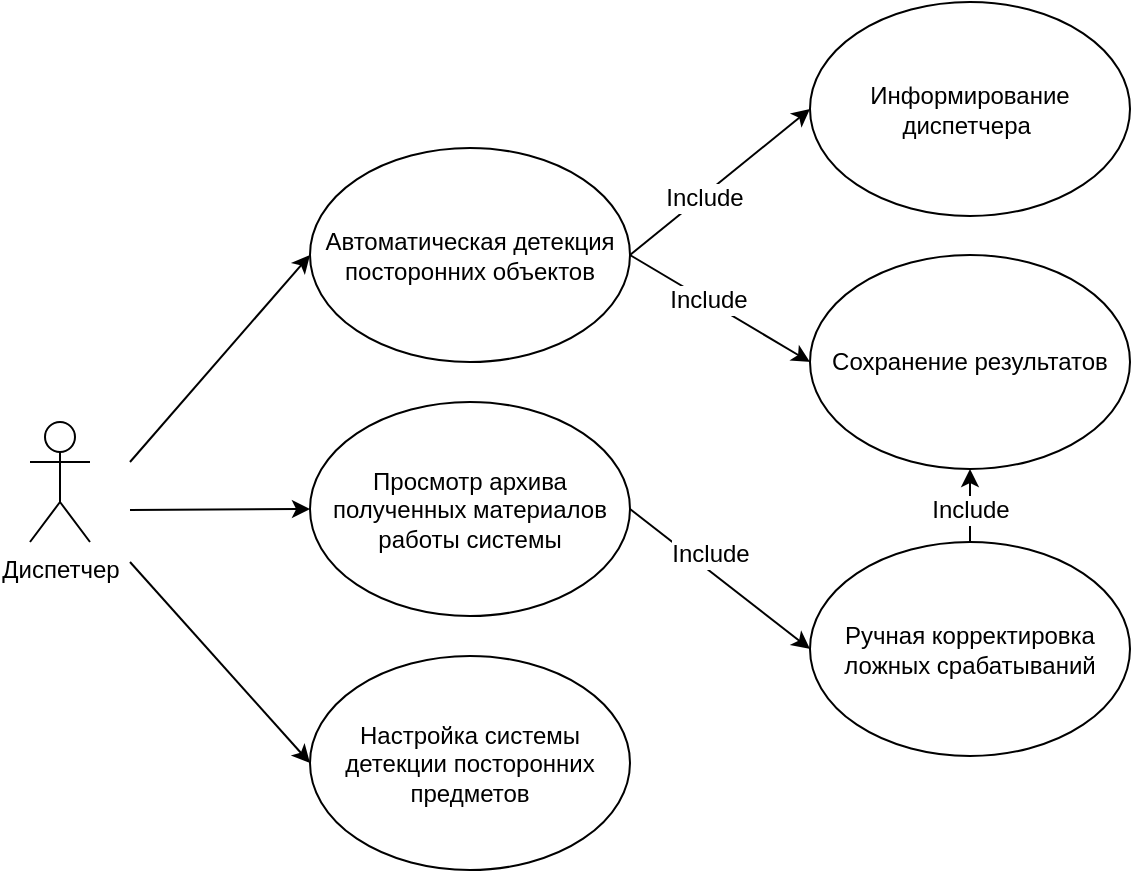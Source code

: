 <mxfile version="12.1.4" type="github" pages="1">
  <diagram id="VXXBErPaRREkLx4e3aFS" name="Page-1">
    <mxGraphModel dx="1024" dy="519" grid="1" gridSize="10" guides="1" tooltips="1" connect="1" arrows="1" fold="1" page="1" pageScale="1" pageWidth="827" pageHeight="1169" math="0" shadow="0">
      <root>
        <mxCell id="0"/>
        <mxCell id="1" parent="0"/>
        <mxCell id="sgS9pfxcDWxUZ_WW0lkM-1" value="Диспетчер" style="shape=umlActor;verticalLabelPosition=bottom;labelBackgroundColor=#ffffff;verticalAlign=top;html=1;outlineConnect=0;" parent="1" vertex="1">
          <mxGeometry x="80" y="350" width="30" height="60" as="geometry"/>
        </mxCell>
        <mxCell id="sgS9pfxcDWxUZ_WW0lkM-2" value="Автоматическая детекция посторонних объектов" style="ellipse;whiteSpace=wrap;html=1;" parent="1" vertex="1">
          <mxGeometry x="220" y="213" width="160" height="107" as="geometry"/>
        </mxCell>
        <mxCell id="sgS9pfxcDWxUZ_WW0lkM-5" value="Просмотр архива полученных материалов работы системы" style="ellipse;whiteSpace=wrap;html=1;" parent="1" vertex="1">
          <mxGeometry x="220" y="340" width="160" height="107" as="geometry"/>
        </mxCell>
        <mxCell id="sgS9pfxcDWxUZ_WW0lkM-6" value="Настройка системы детекции посторонних предметов" style="ellipse;whiteSpace=wrap;html=1;" parent="1" vertex="1">
          <mxGeometry x="220" y="467" width="160" height="107" as="geometry"/>
        </mxCell>
        <mxCell id="sgS9pfxcDWxUZ_WW0lkM-7" value="Ручная корректировка ложных срабатываний" style="ellipse;whiteSpace=wrap;html=1;" parent="1" vertex="1">
          <mxGeometry x="470" y="410" width="160" height="107" as="geometry"/>
        </mxCell>
        <mxCell id="sgS9pfxcDWxUZ_WW0lkM-8" value="Сохранение результатов" style="ellipse;whiteSpace=wrap;html=1;" parent="1" vertex="1">
          <mxGeometry x="470" y="266.5" width="160" height="107" as="geometry"/>
        </mxCell>
        <mxCell id="sgS9pfxcDWxUZ_WW0lkM-10" value="Информирование диспетчера&amp;nbsp;" style="ellipse;whiteSpace=wrap;html=1;" parent="1" vertex="1">
          <mxGeometry x="470" y="140" width="160" height="107" as="geometry"/>
        </mxCell>
        <mxCell id="sgS9pfxcDWxUZ_WW0lkM-12" value="" style="endArrow=classic;html=1;entryX=0;entryY=0.5;entryDx=0;entryDy=0;" parent="1" target="sgS9pfxcDWxUZ_WW0lkM-2" edge="1">
          <mxGeometry width="50" height="50" relative="1" as="geometry">
            <mxPoint x="130" y="370" as="sourcePoint"/>
            <mxPoint x="230" y="280" as="targetPoint"/>
          </mxGeometry>
        </mxCell>
        <mxCell id="sgS9pfxcDWxUZ_WW0lkM-13" value="" style="endArrow=classic;html=1;entryX=0;entryY=0.5;entryDx=0;entryDy=0;" parent="1" target="sgS9pfxcDWxUZ_WW0lkM-5" edge="1">
          <mxGeometry width="50" height="50" relative="1" as="geometry">
            <mxPoint x="130" y="394" as="sourcePoint"/>
            <mxPoint x="210" y="450" as="targetPoint"/>
          </mxGeometry>
        </mxCell>
        <mxCell id="sgS9pfxcDWxUZ_WW0lkM-14" value="" style="endArrow=classic;html=1;entryX=0;entryY=0.5;entryDx=0;entryDy=0;" parent="1" target="sgS9pfxcDWxUZ_WW0lkM-6" edge="1">
          <mxGeometry width="50" height="50" relative="1" as="geometry">
            <mxPoint x="130" y="420" as="sourcePoint"/>
            <mxPoint x="220" y="390" as="targetPoint"/>
          </mxGeometry>
        </mxCell>
        <mxCell id="sgS9pfxcDWxUZ_WW0lkM-15" value="" style="endArrow=classic;html=1;exitX=1;exitY=0.5;exitDx=0;exitDy=0;entryX=0;entryY=0.5;entryDx=0;entryDy=0;" parent="1" source="sgS9pfxcDWxUZ_WW0lkM-2" target="sgS9pfxcDWxUZ_WW0lkM-10" edge="1">
          <mxGeometry width="50" height="50" relative="1" as="geometry">
            <mxPoint x="350" y="140" as="sourcePoint"/>
            <mxPoint x="400" y="90" as="targetPoint"/>
          </mxGeometry>
        </mxCell>
        <mxCell id="ZcM-CEc13TvA1Z4drTZw-3" value="Include" style="text;html=1;resizable=0;points=[];align=center;verticalAlign=middle;labelBackgroundColor=#ffffff;" parent="sgS9pfxcDWxUZ_WW0lkM-15" vertex="1" connectable="0">
          <mxGeometry x="-0.193" y="-1" relative="1" as="geometry">
            <mxPoint as="offset"/>
          </mxGeometry>
        </mxCell>
        <mxCell id="sgS9pfxcDWxUZ_WW0lkM-16" value="" style="endArrow=classic;html=1;exitX=1;exitY=0.5;exitDx=0;exitDy=0;entryX=0;entryY=0.5;entryDx=0;entryDy=0;" parent="1" source="sgS9pfxcDWxUZ_WW0lkM-2" target="sgS9pfxcDWxUZ_WW0lkM-8" edge="1">
          <mxGeometry width="50" height="50" relative="1" as="geometry">
            <mxPoint x="430" y="250" as="sourcePoint"/>
            <mxPoint x="480" y="200" as="targetPoint"/>
          </mxGeometry>
        </mxCell>
        <mxCell id="ZcM-CEc13TvA1Z4drTZw-4" value="Include" style="text;html=1;resizable=0;points=[];align=center;verticalAlign=middle;labelBackgroundColor=#ffffff;" parent="sgS9pfxcDWxUZ_WW0lkM-16" vertex="1" connectable="0">
          <mxGeometry x="-0.148" y="1" relative="1" as="geometry">
            <mxPoint as="offset"/>
          </mxGeometry>
        </mxCell>
        <mxCell id="sgS9pfxcDWxUZ_WW0lkM-17" value="" style="endArrow=classic;html=1;exitX=1;exitY=0.5;exitDx=0;exitDy=0;entryX=0;entryY=0.5;entryDx=0;entryDy=0;" parent="1" source="sgS9pfxcDWxUZ_WW0lkM-5" target="sgS9pfxcDWxUZ_WW0lkM-7" edge="1">
          <mxGeometry width="50" height="50" relative="1" as="geometry">
            <mxPoint x="510" y="500" as="sourcePoint"/>
            <mxPoint x="560" y="450" as="targetPoint"/>
          </mxGeometry>
        </mxCell>
        <mxCell id="ZcM-CEc13TvA1Z4drTZw-7" value="Include" style="text;html=1;resizable=0;points=[];align=center;verticalAlign=middle;labelBackgroundColor=#ffffff;" parent="sgS9pfxcDWxUZ_WW0lkM-17" vertex="1" connectable="0">
          <mxGeometry x="-0.367" y="1" relative="1" as="geometry">
            <mxPoint x="11" y="1" as="offset"/>
          </mxGeometry>
        </mxCell>
        <mxCell id="ZcM-CEc13TvA1Z4drTZw-1" value="" style="endArrow=classic;html=1;exitX=0.5;exitY=0;exitDx=0;exitDy=0;entryX=0.5;entryY=1;entryDx=0;entryDy=0;" parent="1" source="sgS9pfxcDWxUZ_WW0lkM-7" target="sgS9pfxcDWxUZ_WW0lkM-8" edge="1">
          <mxGeometry width="50" height="50" relative="1" as="geometry">
            <mxPoint x="670" y="390" as="sourcePoint"/>
            <mxPoint x="720" y="350" as="targetPoint"/>
          </mxGeometry>
        </mxCell>
        <mxCell id="ZcM-CEc13TvA1Z4drTZw-8" value="Include" style="text;html=1;resizable=0;points=[];align=center;verticalAlign=middle;labelBackgroundColor=#ffffff;" parent="ZcM-CEc13TvA1Z4drTZw-1" vertex="1" connectable="0">
          <mxGeometry x="-0.527" y="3" relative="1" as="geometry">
            <mxPoint x="3" y="-7.5" as="offset"/>
          </mxGeometry>
        </mxCell>
      </root>
    </mxGraphModel>
  </diagram>
</mxfile>
